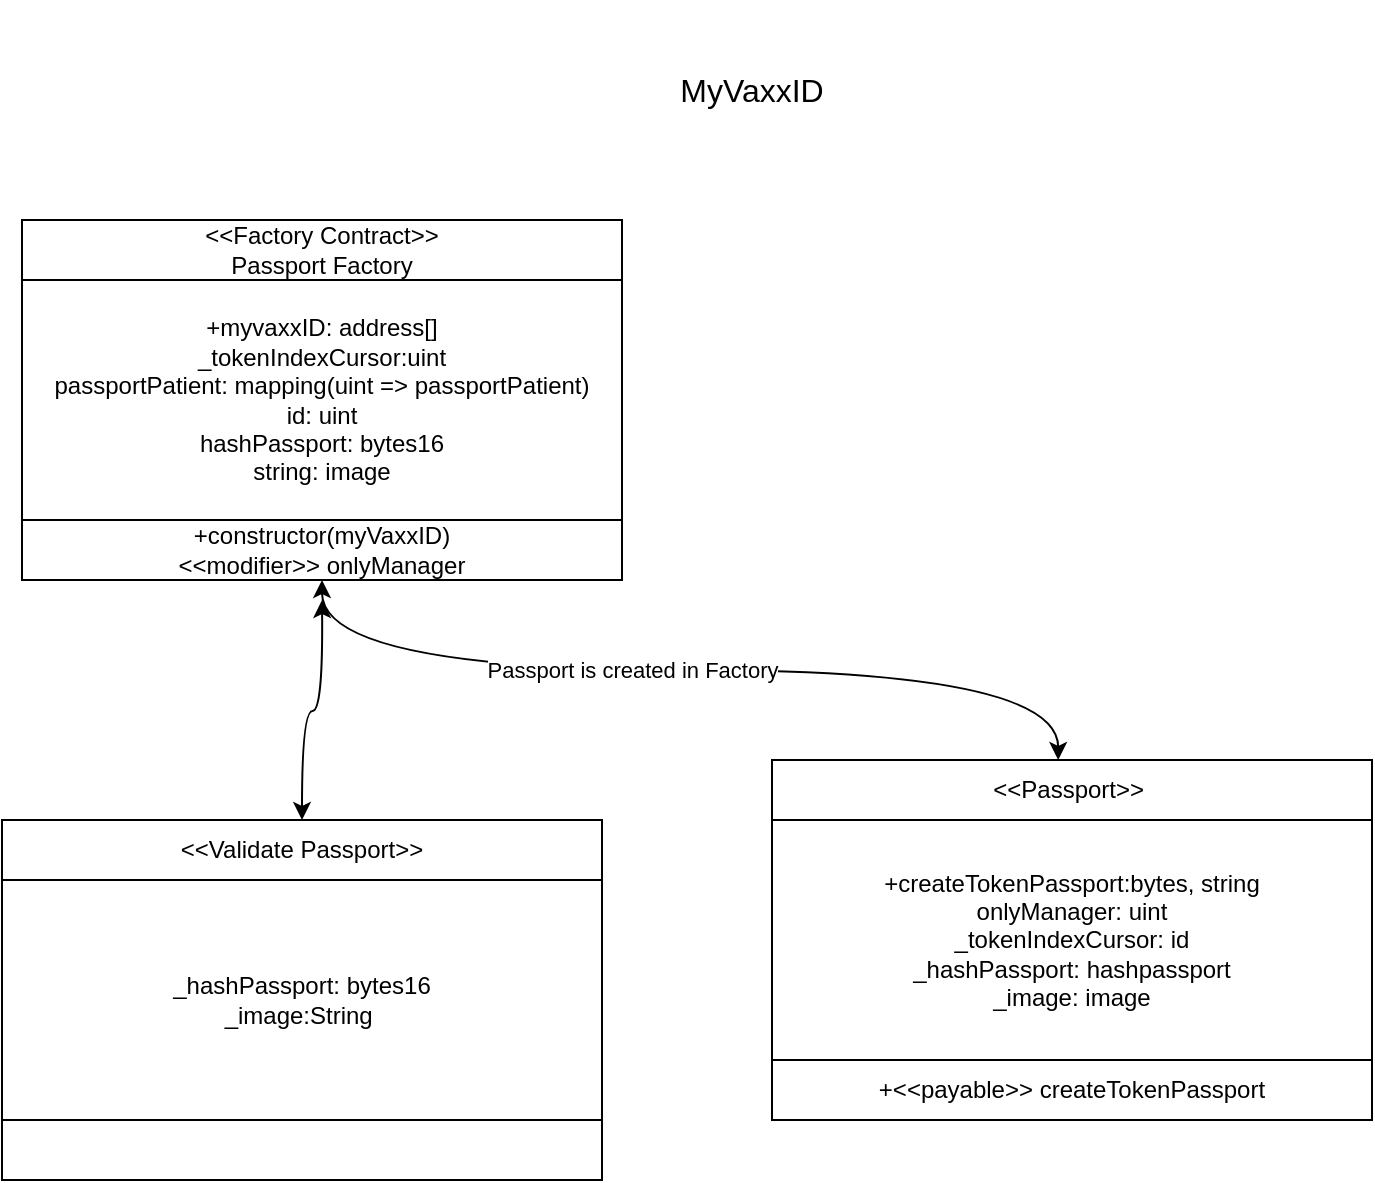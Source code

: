 <mxfile version="14.6.6" type="device"><diagram id="SV9Gusmyfx9evlFTrgjL" name="Page-1"><mxGraphModel dx="1466" dy="724" grid="1" gridSize="10" guides="1" tooltips="1" connect="1" arrows="1" fold="1" page="1" pageScale="1" pageWidth="850" pageHeight="1100" math="0" shadow="0"><root><mxCell id="0"/><mxCell id="1" parent="0"/><mxCell id="gchBnyoIq2lx_I_Edm0W-1" value="&amp;lt;&amp;lt;Factory Contract&amp;gt;&amp;gt;&lt;br&gt;Passport Factory" style="rounded=0;whiteSpace=wrap;html=1;" vertex="1" parent="1"><mxGeometry x="50" y="120" width="300" height="30" as="geometry"/></mxCell><mxCell id="gchBnyoIq2lx_I_Edm0W-2" value="+constructor(myVaxxID)&lt;br&gt;&amp;lt;&amp;lt;modifier&amp;gt;&amp;gt; onlyManager" style="rounded=0;whiteSpace=wrap;html=1;" vertex="1" parent="1"><mxGeometry x="50" y="270" width="300" height="30" as="geometry"/></mxCell><mxCell id="gchBnyoIq2lx_I_Edm0W-3" value="+myvaxxID: address[]&lt;br&gt;_tokenIndexCursor:uint&lt;br&gt;passportPatient: mapping(uint =&amp;gt; passportPatient)&lt;br&gt;id: uint&lt;br&gt;hashPassport: bytes16&lt;br&gt;string: image" style="rounded=0;whiteSpace=wrap;html=1;" vertex="1" parent="1"><mxGeometry x="50" y="150" width="300" height="120" as="geometry"/></mxCell><mxCell id="gchBnyoIq2lx_I_Edm0W-4" value="&amp;lt;&amp;lt;Passport&amp;gt;&amp;gt;&amp;nbsp;" style="rounded=0;whiteSpace=wrap;html=1;" vertex="1" parent="1"><mxGeometry x="425" y="390" width="300" height="30" as="geometry"/></mxCell><mxCell id="gchBnyoIq2lx_I_Edm0W-5" value="+&amp;lt;&amp;lt;payable&amp;gt;&amp;gt; createTokenPassport" style="rounded=0;whiteSpace=wrap;html=1;" vertex="1" parent="1"><mxGeometry x="425" y="540" width="300" height="30" as="geometry"/></mxCell><mxCell id="gchBnyoIq2lx_I_Edm0W-6" value="+createTokenPassport:bytes, string&lt;br&gt;onlyManager: uint&lt;br&gt;_tokenIndexCursor: id&lt;br&gt;_hashPassport: hashpassport&lt;br&gt;_image: image" style="rounded=0;whiteSpace=wrap;html=1;" vertex="1" parent="1"><mxGeometry x="425" y="420" width="300" height="120" as="geometry"/></mxCell><mxCell id="gchBnyoIq2lx_I_Edm0W-7" value="" style="endArrow=classic;startArrow=classic;html=1;entryX=0.5;entryY=1;entryDx=0;entryDy=0;exitX=0.477;exitY=0;exitDx=0;exitDy=0;exitPerimeter=0;edgeStyle=orthogonalEdgeStyle;curved=1;" edge="1" parent="1" source="gchBnyoIq2lx_I_Edm0W-4" target="gchBnyoIq2lx_I_Edm0W-2"><mxGeometry width="50" height="50" relative="1" as="geometry"><mxPoint x="210" y="380" as="sourcePoint"/><mxPoint x="260" y="330" as="targetPoint"/></mxGeometry></mxCell><mxCell id="gchBnyoIq2lx_I_Edm0W-8" value="Passport is created in Factory" style="edgeLabel;html=1;align=center;verticalAlign=middle;resizable=0;points=[];" vertex="1" connectable="0" parent="gchBnyoIq2lx_I_Edm0W-7"><mxGeometry x="0.128" relative="1" as="geometry"><mxPoint as="offset"/></mxGeometry></mxCell><mxCell id="gchBnyoIq2lx_I_Edm0W-9" value="&amp;lt;&amp;lt;Validate Passport&amp;gt;&amp;gt;" style="rounded=0;whiteSpace=wrap;html=1;" vertex="1" parent="1"><mxGeometry x="40" y="420" width="300" height="30" as="geometry"/></mxCell><mxCell id="gchBnyoIq2lx_I_Edm0W-10" value="" style="rounded=0;whiteSpace=wrap;html=1;" vertex="1" parent="1"><mxGeometry x="40" y="570" width="300" height="30" as="geometry"/></mxCell><mxCell id="gchBnyoIq2lx_I_Edm0W-11" value="_hashPassport: bytes16&lt;br&gt;_image:String&amp;nbsp;" style="rounded=0;whiteSpace=wrap;html=1;" vertex="1" parent="1"><mxGeometry x="40" y="450" width="300" height="120" as="geometry"/></mxCell><mxCell id="gchBnyoIq2lx_I_Edm0W-12" value="" style="endArrow=classic;startArrow=classic;html=1;exitX=0.5;exitY=0;exitDx=0;exitDy=0;edgeStyle=orthogonalEdgeStyle;curved=1;" edge="1" parent="1" source="gchBnyoIq2lx_I_Edm0W-9"><mxGeometry width="50" height="50" relative="1" as="geometry"><mxPoint x="390" y="350" as="sourcePoint"/><mxPoint x="200" y="310" as="targetPoint"/></mxGeometry></mxCell><mxCell id="gchBnyoIq2lx_I_Edm0W-15" value="&lt;font size=&quot;3&quot;&gt;MyVaxxID&lt;/font&gt;" style="text;html=1;strokeColor=none;fillColor=none;align=center;verticalAlign=middle;whiteSpace=wrap;rounded=0;" vertex="1" parent="1"><mxGeometry x="300" y="10" width="230" height="90" as="geometry"/></mxCell></root></mxGraphModel></diagram></mxfile>